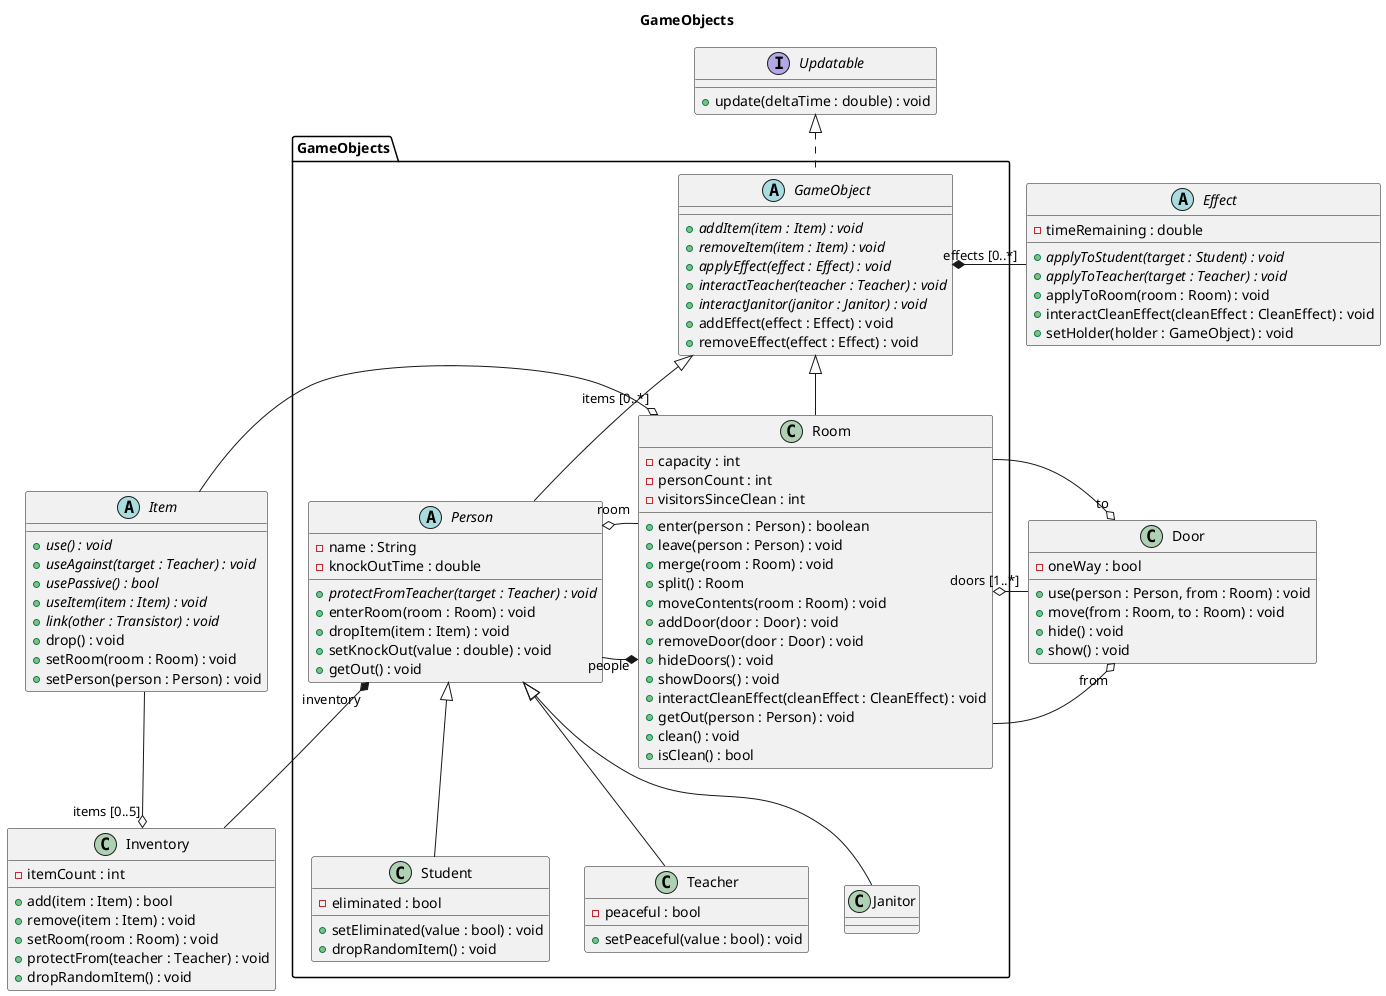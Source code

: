@startuml game-objects

title GameObjects

package GameObjects {
	abstract GameObject {
		+ {abstract} addItem(item : Item) : void
		+ {abstract} removeItem(item : Item) : void
		+ {abstract} applyEffect(effect : Effect) : void
		+ {abstract} interactTeacher(teacher : Teacher) : void
		+ {abstract} interactJanitor(janitor : Janitor) : void
		+ addEffect(effect : Effect) : void
		+ removeEffect(effect : Effect) : void
	}

	abstract Person {
		- name : String
		- knockOutTime : double
		+ {abstract} protectFromTeacher(target : Teacher) : void
		+ enterRoom(room : Room) : void
		+ dropItem(item : Item) : void
		+ setKnockOut(value : double) : void
		+ getOut() : void
	}

	class Student {
		- eliminated : bool
		+ setEliminated(value : bool) : void
		+ dropRandomItem() : void
	}
	class Teacher {
		- peaceful : bool
		+ setPeaceful(value : bool) : void
	}

	class Janitor

	class Room {
		- capacity : int
		- personCount : int
		- visitorsSinceClean : int
		+ enter(person : Person) : boolean
		+ leave(person : Person) : void
		+ merge(room : Room) : void
		+ split() : Room
		+ moveContents(room : Room) : void
		+ addDoor(door : Door) : void
		+ removeDoor(door : Door) : void 
		+ hideDoors() : void
		+ showDoors() : void
		+ interactCleanEffect(cleanEffect : CleanEffect) : void
		+ getOut(person : Person) : void
		+ clean() : void
		+ isClean() : bool
	}
	
}

interface Updatable {
	+ update(deltaTime : double) : void
}

class Door {
	- oneWay : bool
	+ use(person : Person, from : Room) : void
	+ move(from : Room, to : Room) : void
	+ hide() : void
	+ show() : void
}

class Inventory {
	- itemCount : int
	+ add(item : Item) : bool
	+ remove(item : Item) : void
	+ setRoom(room : Room) : void
	+ protectFrom(teacher : Teacher) : void
	+ dropRandomItem() : void
}

abstract Effect {
	- timeRemaining : double
	+ {abstract} applyToStudent(target : Student) : void
	+ {abstract} applyToTeacher(target : Teacher) : void
    + applyToRoom(room : Room) : void
    + interactCleanEffect(cleanEffect : CleanEffect) : void
	+ setHolder(holder : GameObject) : void
}

abstract Item {
	+ {abstract} use() : void
	+ {abstract} useAgainst(target : Teacher) : void
	+ {abstract} usePassive() : bool
	+ {abstract} useItem(item : Item) : void
	+ {abstract} link(other : Transistor) : void
	+ drop() : void
	+ setRoom(room : Room) : void
	+ setPerson(person : Person) : void	
}

Updatable <|.- GameObject
GameObject <|-- Person
GameObject <|-- Room
Person <|-- Teacher
Person <|-- Student
Person <|-- Janitor

Room "people" *-left- Person
Person "room" o-right- Room
Room "doors [1..*]" o-- Door
Person "inventory" *-- Inventory
Room "items [0..*]" o- Item
GameObject "effects [0..*]" *-left- Effect

Door "from" o- Room
Door "to" o- Room
Inventory "items [0..5]" o-up- Item

@enduml